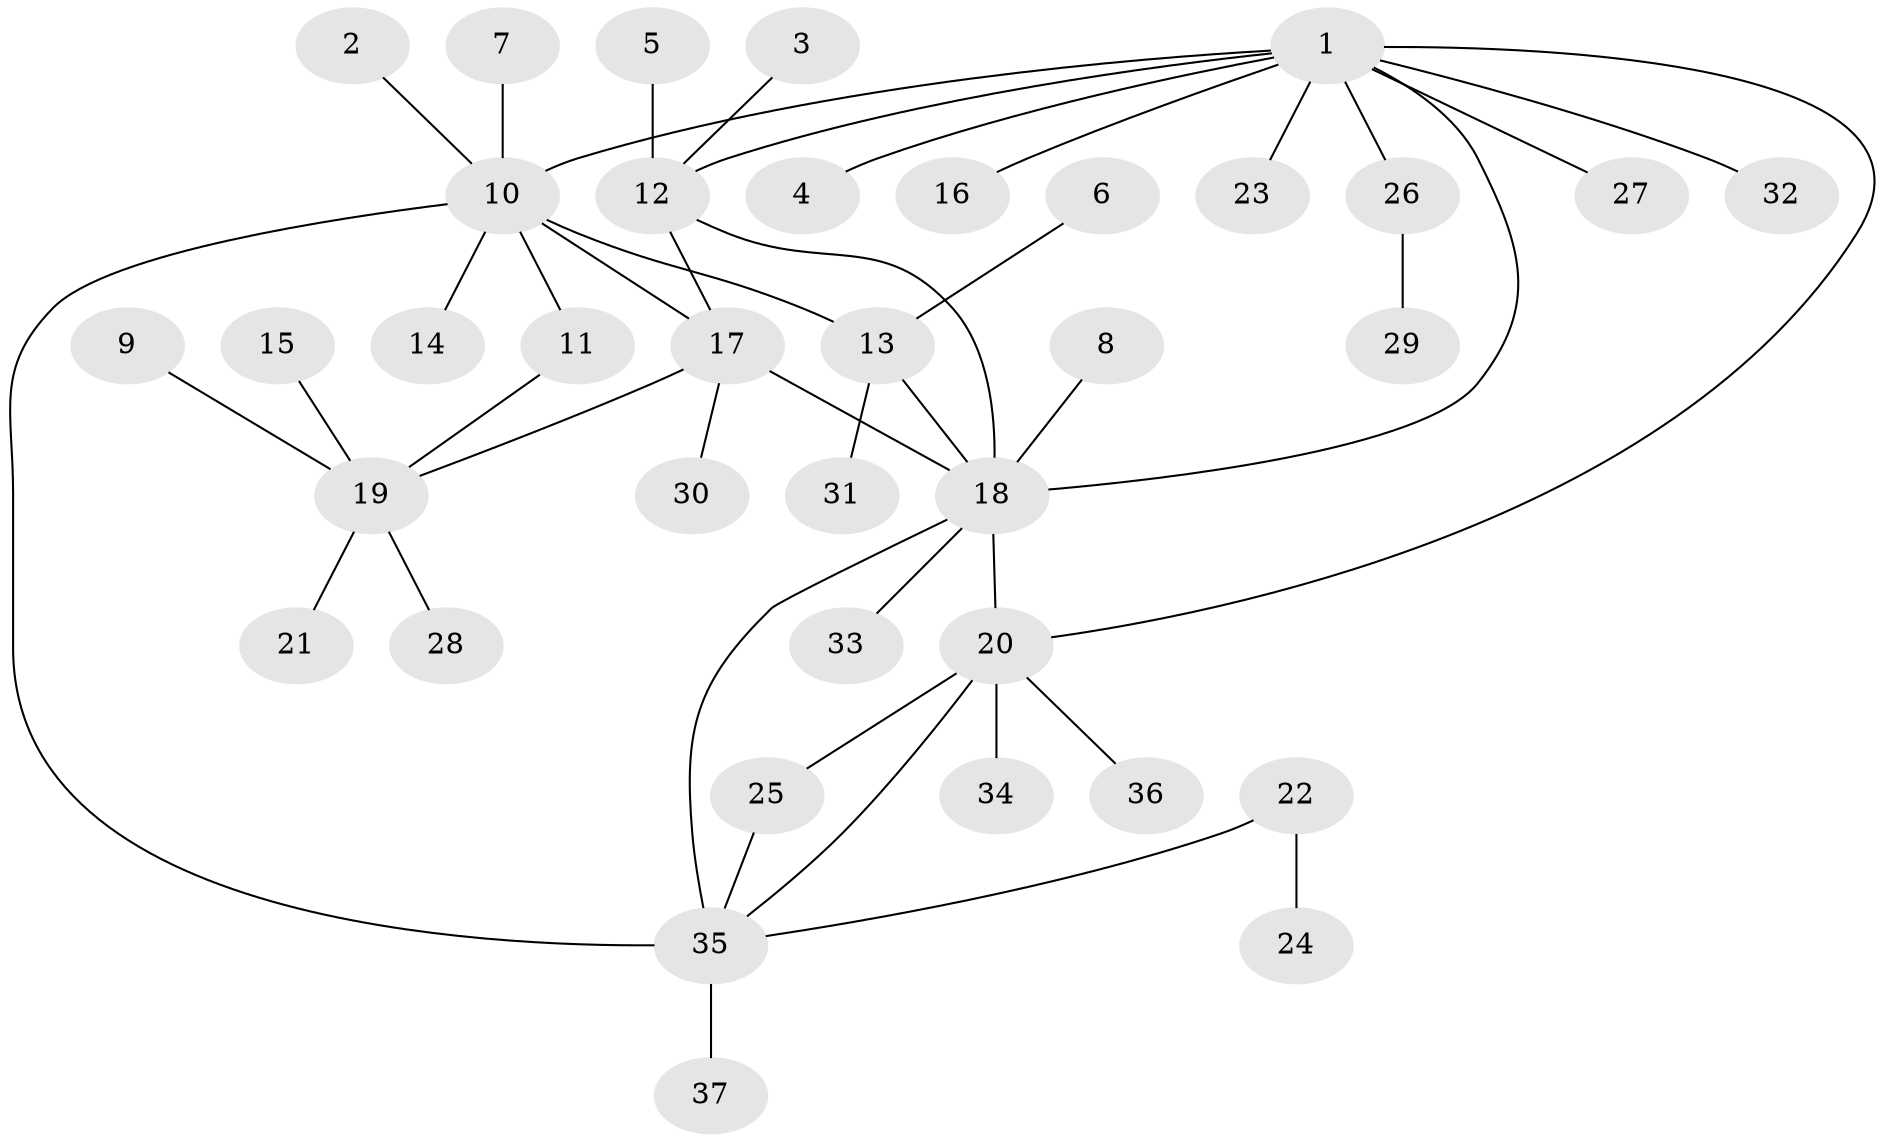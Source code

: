 // original degree distribution, {7: 0.0410958904109589, 6: 0.0684931506849315, 3: 0.0821917808219178, 4: 0.0547945205479452, 5: 0.0410958904109589, 9: 0.0136986301369863, 1: 0.5616438356164384, 2: 0.136986301369863}
// Generated by graph-tools (version 1.1) at 2025/26/03/09/25 03:26:34]
// undirected, 37 vertices, 45 edges
graph export_dot {
graph [start="1"]
  node [color=gray90,style=filled];
  1;
  2;
  3;
  4;
  5;
  6;
  7;
  8;
  9;
  10;
  11;
  12;
  13;
  14;
  15;
  16;
  17;
  18;
  19;
  20;
  21;
  22;
  23;
  24;
  25;
  26;
  27;
  28;
  29;
  30;
  31;
  32;
  33;
  34;
  35;
  36;
  37;
  1 -- 4 [weight=1.0];
  1 -- 10 [weight=1.0];
  1 -- 12 [weight=1.0];
  1 -- 16 [weight=1.0];
  1 -- 18 [weight=1.0];
  1 -- 20 [weight=1.0];
  1 -- 23 [weight=1.0];
  1 -- 26 [weight=1.0];
  1 -- 27 [weight=1.0];
  1 -- 32 [weight=1.0];
  2 -- 10 [weight=1.0];
  3 -- 12 [weight=1.0];
  5 -- 12 [weight=1.0];
  6 -- 13 [weight=1.0];
  7 -- 10 [weight=1.0];
  8 -- 18 [weight=1.0];
  9 -- 19 [weight=1.0];
  10 -- 11 [weight=2.0];
  10 -- 13 [weight=1.0];
  10 -- 14 [weight=1.0];
  10 -- 17 [weight=1.0];
  10 -- 35 [weight=2.0];
  11 -- 19 [weight=1.0];
  12 -- 17 [weight=1.0];
  12 -- 18 [weight=1.0];
  13 -- 18 [weight=2.0];
  13 -- 31 [weight=1.0];
  15 -- 19 [weight=1.0];
  17 -- 18 [weight=1.0];
  17 -- 19 [weight=1.0];
  17 -- 30 [weight=1.0];
  18 -- 20 [weight=1.0];
  18 -- 33 [weight=1.0];
  18 -- 35 [weight=1.0];
  19 -- 21 [weight=1.0];
  19 -- 28 [weight=1.0];
  20 -- 25 [weight=1.0];
  20 -- 34 [weight=1.0];
  20 -- 35 [weight=1.0];
  20 -- 36 [weight=1.0];
  22 -- 24 [weight=1.0];
  22 -- 35 [weight=1.0];
  25 -- 35 [weight=1.0];
  26 -- 29 [weight=1.0];
  35 -- 37 [weight=1.0];
}
